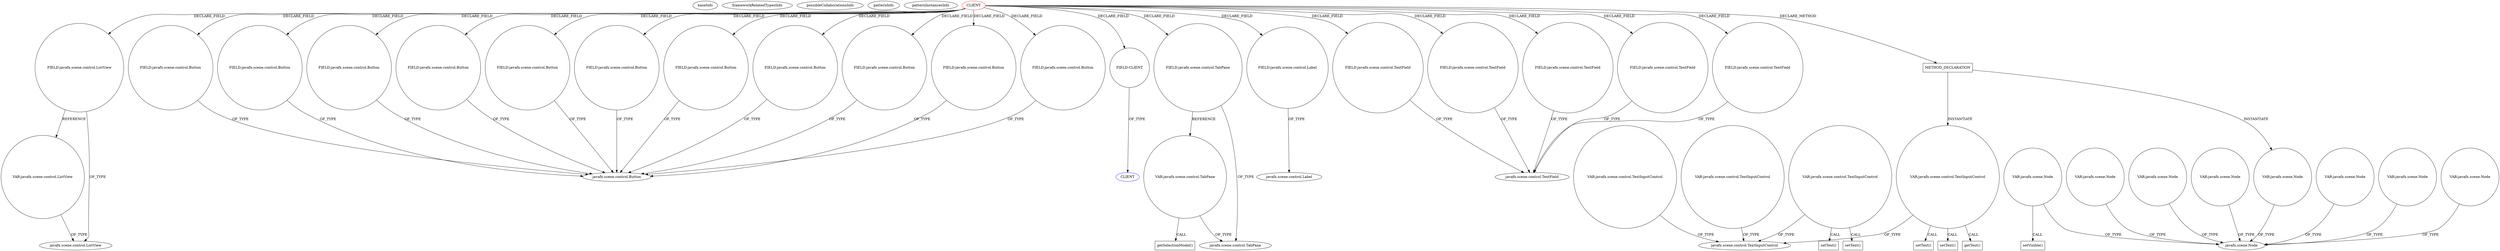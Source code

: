 digraph {
baseInfo[graphId=1108,category="pattern",isAnonymous=false,possibleRelation=false]
frameworkRelatedTypesInfo[]
possibleCollaborationsInfo[]
patternInfo[frequency=2.0,patternRootClient=0]
patternInstancesInfo[0="hock323-eventManager~/hock323-eventManager/EventManager-master/src/eventManager/controller/pokerTournament/TournamentController.java~TournamentController~3009",1="dony1990-ProsDesktop~/dony1990-ProsDesktop/ProsDesktop-master/src/nicon/NiconDesktop/guifx/NiconNavigator/NavegadorController.java~NavegadorController~2563"]
2[label="FIELD:javafx.scene.control.ListView",vertexType="FIELD_DECLARATION",isFrameworkType=false,shape=circle]
0[label="CLIENT",vertexType="ROOT_CLIENT_CLASS_DECLARATION",isFrameworkType=false,color=red]
52[label="FIELD:javafx.scene.control.Button",vertexType="FIELD_DECLARATION",isFrameworkType=false,shape=circle]
59[label="FIELD:javafx.scene.control.Button",vertexType="FIELD_DECLARATION",isFrameworkType=false,shape=circle]
81[label="FIELD:javafx.scene.control.Button",vertexType="FIELD_DECLARATION",isFrameworkType=false,shape=circle]
79[label="FIELD:javafx.scene.control.Button",vertexType="FIELD_DECLARATION",isFrameworkType=false,shape=circle]
8[label="FIELD:javafx.scene.control.Button",vertexType="FIELD_DECLARATION",isFrameworkType=false,shape=circle]
4[label="FIELD:javafx.scene.control.Button",vertexType="FIELD_DECLARATION",isFrameworkType=false,shape=circle]
10[label="FIELD:javafx.scene.control.Button",vertexType="FIELD_DECLARATION",isFrameworkType=false,shape=circle]
142[label="FIELD:javafx.scene.control.Button",vertexType="FIELD_DECLARATION",isFrameworkType=false,shape=circle]
140[label="FIELD:javafx.scene.control.Button",vertexType="FIELD_DECLARATION",isFrameworkType=false,shape=circle]
14[label="FIELD:javafx.scene.control.Button",vertexType="FIELD_DECLARATION",isFrameworkType=false,shape=circle]
48[label="FIELD:javafx.scene.control.Button",vertexType="FIELD_DECLARATION",isFrameworkType=false,shape=circle]
54[label="FIELD:CLIENT",vertexType="FIELD_DECLARATION",isFrameworkType=false,shape=circle]
243[label="VAR:javafx.scene.control.ListView",vertexType="VARIABLE_EXPRESION",isFrameworkType=false,shape=circle]
132[label="FIELD:javafx.scene.control.TabPane",vertexType="FIELD_DECLARATION",isFrameworkType=false,shape=circle]
270[label="VAR:javafx.scene.control.TabPane",vertexType="VARIABLE_EXPRESION",isFrameworkType=false,shape=circle]
77[label="FIELD:javafx.scene.control.Label",vertexType="FIELD_DECLARATION",isFrameworkType=false,shape=circle]
27[label="javafx.scene.control.Label",vertexType="FRAMEWORK_CLASS_TYPE",isFrameworkType=false]
5[label="javafx.scene.control.Button",vertexType="FRAMEWORK_CLASS_TYPE",isFrameworkType=false]
67[label="FIELD:javafx.scene.control.TextField",vertexType="FIELD_DECLARATION",isFrameworkType=false,shape=circle]
130[label="FIELD:javafx.scene.control.TextField",vertexType="FIELD_DECLARATION",isFrameworkType=false,shape=circle]
12[label="FIELD:javafx.scene.control.TextField",vertexType="FIELD_DECLARATION",isFrameworkType=false,shape=circle]
83[label="FIELD:javafx.scene.control.TextField",vertexType="FIELD_DECLARATION",isFrameworkType=false,shape=circle]
6[label="FIELD:javafx.scene.control.TextField",vertexType="FIELD_DECLARATION",isFrameworkType=false,shape=circle]
55[label="CLIENT",vertexType="REFERENCE_CLIENT_CLASS_DECLARATION",isFrameworkType=false,color=blue]
133[label="javafx.scene.control.TabPane",vertexType="FRAMEWORK_CLASS_TYPE",isFrameworkType=false]
7[label="javafx.scene.control.TextField",vertexType="FRAMEWORK_CLASS_TYPE",isFrameworkType=false]
3[label="javafx.scene.control.ListView",vertexType="FRAMEWORK_CLASS_TYPE",isFrameworkType=false]
271[label="getSelectionModel()",vertexType="INSIDE_CALL",isFrameworkType=false,shape=box]
647[label="METHOD_DECLARATION",vertexType="CLIENT_METHOD_DECLARATION",isFrameworkType=false,shape=box]
650[label="VAR:javafx.scene.control.TextInputControl",vertexType="VARIABLE_EXPRESION",isFrameworkType=false,shape=circle]
338[label="javafx.scene.control.TextInputControl",vertexType="FRAMEWORK_CLASS_TYPE",isFrameworkType=false]
697[label="VAR:javafx.scene.control.TextInputControl",vertexType="VARIABLE_EXPRESION",isFrameworkType=false,shape=circle]
597[label="VAR:javafx.scene.control.TextInputControl",vertexType="VARIABLE_EXPRESION",isFrameworkType=false,shape=circle]
336[label="VAR:javafx.scene.control.TextInputControl",vertexType="VARIABLE_EXPRESION",isFrameworkType=false,shape=circle]
656[label="setText()",vertexType="INSIDE_CALL",isFrameworkType=false,shape=box]
670[label="setText()",vertexType="INSIDE_CALL",isFrameworkType=false,shape=box]
621[label="setText()",vertexType="INSIDE_CALL",isFrameworkType=false,shape=box]
616[label="setText()",vertexType="INSIDE_CALL",isFrameworkType=false,shape=box]
666[label="VAR:javafx.scene.Node",vertexType="VARIABLE_EXPRESION",isFrameworkType=false,shape=circle]
189[label="javafx.scene.Node",vertexType="FRAMEWORK_CLASS_TYPE",isFrameworkType=false]
571[label="VAR:javafx.scene.Node",vertexType="VARIABLE_EXPRESION",isFrameworkType=false,shape=circle]
582[label="VAR:javafx.scene.Node",vertexType="VARIABLE_EXPRESION",isFrameworkType=false,shape=circle]
622[label="VAR:javafx.scene.Node",vertexType="VARIABLE_EXPRESION",isFrameworkType=false,shape=circle]
612[label="VAR:javafx.scene.Node",vertexType="VARIABLE_EXPRESION",isFrameworkType=false,shape=circle]
575[label="setVisible()",vertexType="INSIDE_CALL",isFrameworkType=false,shape=box]
717[label="VAR:javafx.scene.Node",vertexType="VARIABLE_EXPRESION",isFrameworkType=false,shape=circle]
494[label="VAR:javafx.scene.Node",vertexType="VARIABLE_EXPRESION",isFrameworkType=false,shape=circle]
506[label="VAR:javafx.scene.Node",vertexType="VARIABLE_EXPRESION",isFrameworkType=false,shape=circle]
654[label="getText()",vertexType="INSIDE_CALL",isFrameworkType=false,shape=box]
0->48[label="DECLARE_FIELD"]
140->5[label="OF_TYPE"]
650->656[label="CALL"]
79->5[label="OF_TYPE"]
132->133[label="OF_TYPE"]
647->650[label="INSTANTIATE"]
54->55[label="OF_TYPE"]
0->12[label="DECLARE_FIELD"]
52->5[label="OF_TYPE"]
506->189[label="OF_TYPE"]
59->5[label="OF_TYPE"]
650->654[label="CALL"]
0->8[label="DECLARE_FIELD"]
582->189[label="OF_TYPE"]
67->7[label="OF_TYPE"]
132->270[label="REFERENCE"]
494->189[label="OF_TYPE"]
666->189[label="OF_TYPE"]
0->140[label="DECLARE_FIELD"]
142->5[label="OF_TYPE"]
14->5[label="OF_TYPE"]
336->338[label="OF_TYPE"]
0->77[label="DECLARE_FIELD"]
48->5[label="OF_TYPE"]
0->4[label="DECLARE_FIELD"]
597->621[label="CALL"]
0->130[label="DECLARE_FIELD"]
717->189[label="OF_TYPE"]
8->5[label="OF_TYPE"]
622->189[label="OF_TYPE"]
130->7[label="OF_TYPE"]
0->81[label="DECLARE_FIELD"]
0->83[label="DECLARE_FIELD"]
0->132[label="DECLARE_FIELD"]
0->52[label="DECLARE_FIELD"]
2->243[label="REFERENCE"]
597->338[label="OF_TYPE"]
270->133[label="OF_TYPE"]
83->7[label="OF_TYPE"]
597->616[label="CALL"]
6->7[label="OF_TYPE"]
647->666[label="INSTANTIATE"]
0->54[label="DECLARE_FIELD"]
81->5[label="OF_TYPE"]
571->575[label="CALL"]
0->10[label="DECLARE_FIELD"]
571->189[label="OF_TYPE"]
0->142[label="DECLARE_FIELD"]
0->647[label="DECLARE_METHOD"]
0->2[label="DECLARE_FIELD"]
0->14[label="DECLARE_FIELD"]
650->670[label="CALL"]
10->5[label="OF_TYPE"]
612->189[label="OF_TYPE"]
4->5[label="OF_TYPE"]
697->338[label="OF_TYPE"]
2->3[label="OF_TYPE"]
77->27[label="OF_TYPE"]
0->67[label="DECLARE_FIELD"]
0->6[label="DECLARE_FIELD"]
12->7[label="OF_TYPE"]
0->79[label="DECLARE_FIELD"]
0->59[label="DECLARE_FIELD"]
243->3[label="OF_TYPE"]
270->271[label="CALL"]
650->338[label="OF_TYPE"]
}
